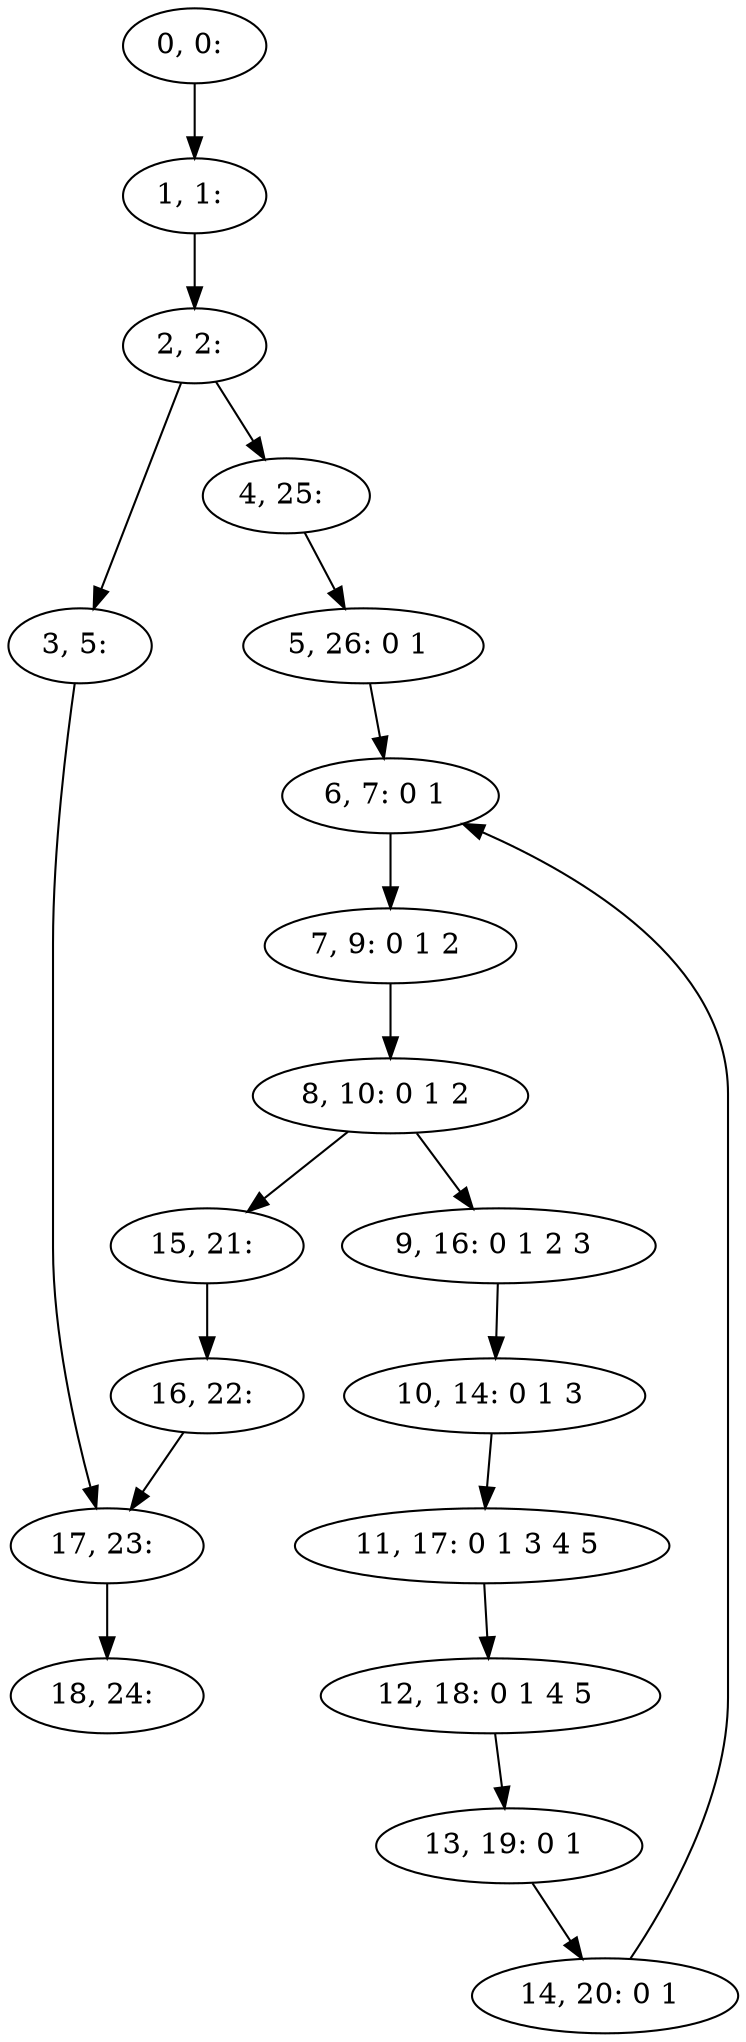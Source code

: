 digraph G {
0[label="0, 0: "];
1[label="1, 1: "];
2[label="2, 2: "];
3[label="3, 5: "];
4[label="4, 25: "];
5[label="5, 26: 0 1 "];
6[label="6, 7: 0 1 "];
7[label="7, 9: 0 1 2 "];
8[label="8, 10: 0 1 2 "];
9[label="9, 16: 0 1 2 3 "];
10[label="10, 14: 0 1 3 "];
11[label="11, 17: 0 1 3 4 5 "];
12[label="12, 18: 0 1 4 5 "];
13[label="13, 19: 0 1 "];
14[label="14, 20: 0 1 "];
15[label="15, 21: "];
16[label="16, 22: "];
17[label="17, 23: "];
18[label="18, 24: "];
0->1 ;
1->2 ;
2->3 ;
2->4 ;
3->17 ;
4->5 ;
5->6 ;
6->7 ;
7->8 ;
8->9 ;
8->15 ;
9->10 ;
10->11 ;
11->12 ;
12->13 ;
13->14 ;
14->6 ;
15->16 ;
16->17 ;
17->18 ;
}
